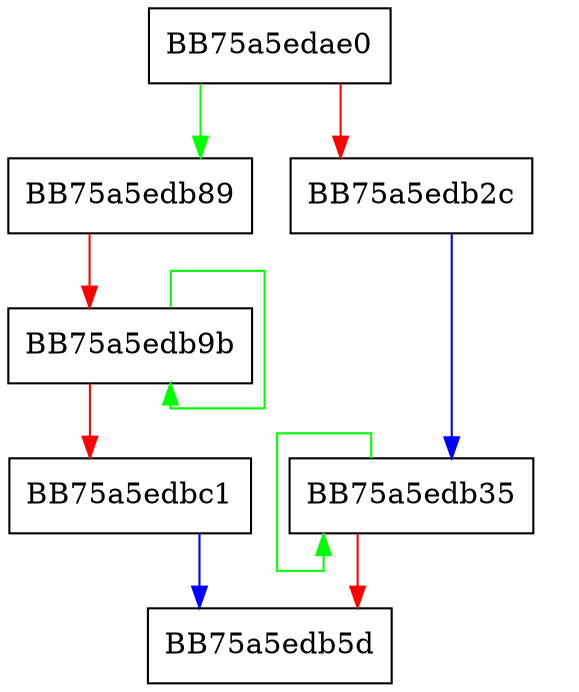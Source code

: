digraph SSE_cvtps2pd {
  node [shape="box"];
  graph [splines=ortho];
  BB75a5edae0 -> BB75a5edb89 [color="green"];
  BB75a5edae0 -> BB75a5edb2c [color="red"];
  BB75a5edb2c -> BB75a5edb35 [color="blue"];
  BB75a5edb35 -> BB75a5edb35 [color="green"];
  BB75a5edb35 -> BB75a5edb5d [color="red"];
  BB75a5edb89 -> BB75a5edb9b [color="red"];
  BB75a5edb9b -> BB75a5edb9b [color="green"];
  BB75a5edb9b -> BB75a5edbc1 [color="red"];
  BB75a5edbc1 -> BB75a5edb5d [color="blue"];
}